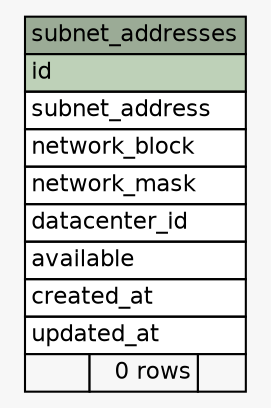 // dot 2.40.1 on Linux 5.0.0-23-generic
// SchemaSpy rev 590
digraph "subnet_addresses" {
  graph [
    rankdir="RL"
    bgcolor="#f7f7f7"
    nodesep="0.18"
    ranksep="0.46"
    fontname="Helvetica"
    fontsize="11"
  ];
  node [
    fontname="Helvetica"
    fontsize="11"
    shape="plaintext"
  ];
  edge [
    arrowsize="0.8"
  ];
  "subnet_addresses" [
    label=<
    <TABLE BORDER="0" CELLBORDER="1" CELLSPACING="0" BGCOLOR="#ffffff">
      <TR><TD COLSPAN="3" BGCOLOR="#9bab96" ALIGN="CENTER">subnet_addresses</TD></TR>
      <TR><TD PORT="id" COLSPAN="3" BGCOLOR="#bed1b8" ALIGN="LEFT">id</TD></TR>
      <TR><TD PORT="subnet_address" COLSPAN="3" ALIGN="LEFT">subnet_address</TD></TR>
      <TR><TD PORT="network_block" COLSPAN="3" ALIGN="LEFT">network_block</TD></TR>
      <TR><TD PORT="network_mask" COLSPAN="3" ALIGN="LEFT">network_mask</TD></TR>
      <TR><TD PORT="datacenter_id" COLSPAN="3" ALIGN="LEFT">datacenter_id</TD></TR>
      <TR><TD PORT="available" COLSPAN="3" ALIGN="LEFT">available</TD></TR>
      <TR><TD PORT="created_at" COLSPAN="3" ALIGN="LEFT">created_at</TD></TR>
      <TR><TD PORT="updated_at" COLSPAN="3" ALIGN="LEFT">updated_at</TD></TR>
      <TR><TD ALIGN="LEFT" BGCOLOR="#f7f7f7">  </TD><TD ALIGN="RIGHT" BGCOLOR="#f7f7f7">0 rows</TD><TD ALIGN="RIGHT" BGCOLOR="#f7f7f7">  </TD></TR>
    </TABLE>>
    URL="tables/subnet_addresses.html"
    tooltip="subnet_addresses"
  ];
}
